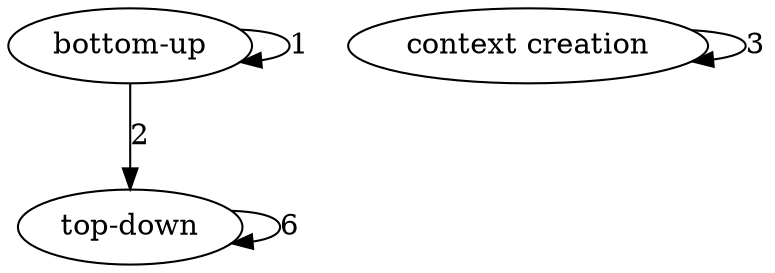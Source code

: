 digraph  {
"top-down";
"context creation";
"bottom-up";
"top-down" -> "top-down"  [weight=6, label=6];
"context creation" -> "context creation"  [weight=3, label=3];
"bottom-up" -> "top-down"  [weight=2, label=2];
"bottom-up" -> "bottom-up"  [weight=1, label=1];
}

